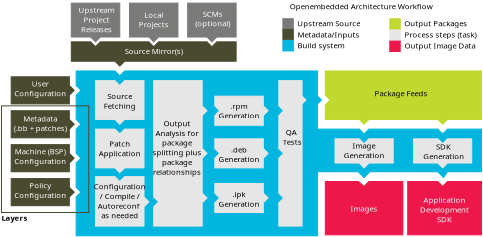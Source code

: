 <?xml version="1.0" encoding="UTF-8"?>
<dia:diagram xmlns:dia="http://www.lysator.liu.se/~alla/dia/">
  <dia:layer name="Background" visible="true" active="true">
    <dia:object type="Standard - Polygon" version="0" id="O0">
      <dia:attribute name="obj_pos">
        <dia:point val="8,13.5"/>
      </dia:attribute>
      <dia:attribute name="obj_bb">
        <dia:rectangle val="7.95,13.45;14.571,16.35"/>
      </dia:attribute>
      <dia:attribute name="poly_points">
        <dia:point val="8,13.5"/>
        <dia:point val="14,13.5"/>
        <dia:point val="14,14.4"/>
        <dia:point val="14.5,14.9"/>
        <dia:point val="14,15.4"/>
        <dia:point val="14,16.3"/>
        <dia:point val="8,16.3"/>
      </dia:attribute>
      <dia:attribute name="line_color">
        <dia:color val="#4a4a30"/>
      </dia:attribute>
      <dia:attribute name="inner_color">
        <dia:color val="#4a4a30"/>
      </dia:attribute>
      <dia:attribute name="show_background">
        <dia:boolean val="true"/>
      </dia:attribute>
    </dia:object>
    <dia:object type="Standard - Polygon" version="0" id="O1">
      <dia:attribute name="obj_pos">
        <dia:point val="40.4,9.4"/>
      </dia:attribute>
      <dia:attribute name="obj_bb">
        <dia:rectangle val="40.35,9.329;56.571,14.971"/>
      </dia:attribute>
      <dia:attribute name="poly_points">
        <dia:point val="40.4,9.4"/>
        <dia:point val="48.4,9.4"/>
        <dia:point val="56.5,9.4"/>
        <dia:point val="56.5,9.4"/>
        <dia:point val="56.5,14.4"/>
        <dia:point val="53,14.4"/>
        <dia:point val="52.5,14.9"/>
        <dia:point val="52,14.4"/>
        <dia:point val="48.4,14.4"/>
        <dia:point val="44.9,14.4"/>
        <dia:point val="44.4,14.9"/>
        <dia:point val="43.9,14.4"/>
        <dia:point val="40.4,14.4"/>
        <dia:point val="40.4,12.9"/>
        <dia:point val="40.9,12.4"/>
        <dia:point val="40.4,11.9"/>
      </dia:attribute>
      <dia:attribute name="line_color">
        <dia:color val="#c1d82f"/>
      </dia:attribute>
      <dia:attribute name="inner_color">
        <dia:color val="#c1d82f"/>
      </dia:attribute>
      <dia:attribute name="show_background">
        <dia:boolean val="true"/>
      </dia:attribute>
    </dia:object>
    <dia:object type="Standard - Polygon" version="0" id="O2">
      <dia:attribute name="obj_pos">
        <dia:point val="14.7,9.4"/>
      </dia:attribute>
      <dia:attribute name="obj_bb">
        <dia:rectangle val="14.65,9.35;56.571,26.45"/>
      </dia:attribute>
      <dia:attribute name="poly_points">
        <dia:point val="14.7,9.4"/>
        <dia:point val="18.7,9.4"/>
        <dia:point val="19.2,9.9"/>
        <dia:point val="19.7,9.4"/>
        <dia:point val="39.6,9.4"/>
        <dia:point val="39.6,12"/>
        <dia:point val="40,12.4"/>
        <dia:point val="39.6,12.8"/>
        <dia:point val="39.6,15.4"/>
        <dia:point val="43.9,15.4"/>
        <dia:point val="44.4,15.9"/>
        <dia:point val="44.9,15.4"/>
        <dia:point val="52,15.4"/>
        <dia:point val="52.5,15.9"/>
        <dia:point val="53,15.4"/>
        <dia:point val="56.5,15.4"/>
        <dia:point val="56.5,15.4"/>
        <dia:point val="56.5,19.8"/>
        <dia:point val="53,19.8"/>
        <dia:point val="52.6,20.4"/>
        <dia:point val="52,19.8"/>
        <dia:point val="45,19.8"/>
        <dia:point val="44.4,20.4"/>
        <dia:point val="43.8,19.8"/>
        <dia:point val="39.6,19.8"/>
        <dia:point val="39.6,26.4"/>
        <dia:point val="14.7,26.4"/>
        <dia:point val="14.7,22.4"/>
        <dia:point val="15.2,21.9"/>
        <dia:point val="14.7,21.4"/>
        <dia:point val="14.7,18.9"/>
        <dia:point val="15.2,18.4"/>
        <dia:point val="14.7,17.9"/>
        <dia:point val="14.7,15.4"/>
        <dia:point val="15.2,14.9"/>
        <dia:point val="14.7,14.4"/>
        <dia:point val="14.7,11.9"/>
        <dia:point val="15.2,11.4"/>
        <dia:point val="14.7,10.9"/>
      </dia:attribute>
      <dia:attribute name="line_color">
        <dia:color val="#00b6de"/>
      </dia:attribute>
      <dia:attribute name="inner_color">
        <dia:color val="#00b6de"/>
      </dia:attribute>
      <dia:attribute name="show_background">
        <dia:boolean val="true"/>
      </dia:attribute>
    </dia:object>
    <dia:object type="Standard - Polygon" version="0" id="O3">
      <dia:attribute name="obj_pos">
        <dia:point val="14.2,2.4"/>
      </dia:attribute>
      <dia:attribute name="obj_bb">
        <dia:rectangle val="14.15,2.35;19.25,6.471"/>
      </dia:attribute>
      <dia:attribute name="poly_points">
        <dia:point val="14.2,2.4"/>
        <dia:point val="19.2,2.4"/>
        <dia:point val="19.2,5.9"/>
        <dia:point val="17.2,5.9"/>
        <dia:point val="16.7,6.4"/>
        <dia:point val="16.2,5.9"/>
        <dia:point val="14.2,5.9"/>
      </dia:attribute>
      <dia:attribute name="line_color">
        <dia:color val="#7a7a79"/>
      </dia:attribute>
      <dia:attribute name="inner_color">
        <dia:color val="#7a7a79"/>
      </dia:attribute>
      <dia:attribute name="show_background">
        <dia:boolean val="true"/>
      </dia:attribute>
    </dia:object>
    <dia:object type="Standard - Text" version="1" id="O4">
      <dia:attribute name="obj_pos">
        <dia:point val="16.8,3.4"/>
      </dia:attribute>
      <dia:attribute name="obj_bb">
        <dia:rectangle val="14.851,2.655;18.749,5.59"/>
      </dia:attribute>
      <dia:attribute name="text">
        <dia:composite type="text">
          <dia:attribute name="string">
            <dia:string>#Upstream
Project
Releases#</dia:string>
          </dia:attribute>
          <dia:attribute name="font">
            <dia:font family="sans" style="0" name="Helvetica"/>
          </dia:attribute>
          <dia:attribute name="height">
            <dia:real val="1"/>
          </dia:attribute>
          <dia:attribute name="pos">
            <dia:point val="16.8,3.4"/>
          </dia:attribute>
          <dia:attribute name="color">
            <dia:color val="#ffffff"/>
          </dia:attribute>
          <dia:attribute name="alignment">
            <dia:enum val="1"/>
          </dia:attribute>
        </dia:composite>
      </dia:attribute>
      <dia:attribute name="valign">
        <dia:enum val="3"/>
      </dia:attribute>
    </dia:object>
    <dia:object type="Standard - Polygon" version="0" id="O5">
      <dia:attribute name="obj_pos">
        <dia:point val="20.2,2.4"/>
      </dia:attribute>
      <dia:attribute name="obj_bb">
        <dia:rectangle val="20.15,2.35;25.25,6.471"/>
      </dia:attribute>
      <dia:attribute name="poly_points">
        <dia:point val="20.2,2.4"/>
        <dia:point val="25.2,2.4"/>
        <dia:point val="25.2,5.9"/>
        <dia:point val="23.2,5.9"/>
        <dia:point val="22.7,6.4"/>
        <dia:point val="22.2,5.9"/>
        <dia:point val="20.2,5.9"/>
      </dia:attribute>
      <dia:attribute name="line_color">
        <dia:color val="#7a7a79"/>
      </dia:attribute>
      <dia:attribute name="inner_color">
        <dia:color val="#7a7a79"/>
      </dia:attribute>
      <dia:attribute name="show_background">
        <dia:boolean val="true"/>
      </dia:attribute>
    </dia:object>
    <dia:object type="Standard - Text" version="1" id="O6">
      <dia:attribute name="obj_pos">
        <dia:point val="22.7,3.9"/>
      </dia:attribute>
      <dia:attribute name="obj_bb">
        <dia:rectangle val="21.122,3.155;24.277,6.09"/>
      </dia:attribute>
      <dia:attribute name="text">
        <dia:composite type="text">
          <dia:attribute name="string">
            <dia:string>#Local
Projects
#</dia:string>
          </dia:attribute>
          <dia:attribute name="font">
            <dia:font family="sans" style="0" name="Helvetica"/>
          </dia:attribute>
          <dia:attribute name="height">
            <dia:real val="1"/>
          </dia:attribute>
          <dia:attribute name="pos">
            <dia:point val="22.7,3.9"/>
          </dia:attribute>
          <dia:attribute name="color">
            <dia:color val="#ffffff"/>
          </dia:attribute>
          <dia:attribute name="alignment">
            <dia:enum val="1"/>
          </dia:attribute>
        </dia:composite>
      </dia:attribute>
      <dia:attribute name="valign">
        <dia:enum val="3"/>
      </dia:attribute>
    </dia:object>
    <dia:object type="Standard - Polygon" version="0" id="O7">
      <dia:attribute name="obj_pos">
        <dia:point val="26.2,2.4"/>
      </dia:attribute>
      <dia:attribute name="obj_bb">
        <dia:rectangle val="26.15,2.35;31.25,6.471"/>
      </dia:attribute>
      <dia:attribute name="poly_points">
        <dia:point val="26.2,2.4"/>
        <dia:point val="31.2,2.4"/>
        <dia:point val="31.2,5.9"/>
        <dia:point val="29.2,5.9"/>
        <dia:point val="28.7,6.4"/>
        <dia:point val="28.2,5.9"/>
        <dia:point val="26.2,5.9"/>
      </dia:attribute>
      <dia:attribute name="line_color">
        <dia:color val="#7a7a79"/>
      </dia:attribute>
      <dia:attribute name="inner_color">
        <dia:color val="#7a7a79"/>
      </dia:attribute>
      <dia:attribute name="show_background">
        <dia:boolean val="true"/>
      </dia:attribute>
    </dia:object>
    <dia:object type="Standard - Text" version="1" id="O8">
      <dia:attribute name="obj_pos">
        <dia:point val="28.8,3.8"/>
      </dia:attribute>
      <dia:attribute name="obj_bb">
        <dia:rectangle val="26.866,3.055;30.734,5.99"/>
      </dia:attribute>
      <dia:attribute name="text">
        <dia:composite type="text">
          <dia:attribute name="string">
            <dia:string>#SCMs
(optional)
#</dia:string>
          </dia:attribute>
          <dia:attribute name="font">
            <dia:font family="sans" style="0" name="Helvetica"/>
          </dia:attribute>
          <dia:attribute name="height">
            <dia:real val="1"/>
          </dia:attribute>
          <dia:attribute name="pos">
            <dia:point val="28.8,3.8"/>
          </dia:attribute>
          <dia:attribute name="color">
            <dia:color val="#ffffff"/>
          </dia:attribute>
          <dia:attribute name="alignment">
            <dia:enum val="1"/>
          </dia:attribute>
        </dia:composite>
      </dia:attribute>
      <dia:attribute name="valign">
        <dia:enum val="3"/>
      </dia:attribute>
    </dia:object>
    <dia:object type="Standard - Polygon" version="0" id="O9">
      <dia:attribute name="obj_pos">
        <dia:point val="14.2,6.4"/>
      </dia:attribute>
      <dia:attribute name="obj_bb">
        <dia:rectangle val="14.15,6.35;31.25,8.971"/>
      </dia:attribute>
      <dia:attribute name="poly_points">
        <dia:point val="14.2,6.4"/>
        <dia:point val="16.2,6.4"/>
        <dia:point val="16.7,6.9"/>
        <dia:point val="17.2,6.4"/>
        <dia:point val="22.2,6.4"/>
        <dia:point val="22.7,6.9"/>
        <dia:point val="23.2,6.4"/>
        <dia:point val="28.2,6.4"/>
        <dia:point val="28.7,6.9"/>
        <dia:point val="29.2,6.4"/>
        <dia:point val="31.2,6.4"/>
        <dia:point val="31.2,8.4"/>
        <dia:point val="19.7,8.4"/>
        <dia:point val="19.2,8.9"/>
        <dia:point val="18.7,8.4"/>
        <dia:point val="14.2,8.4"/>
      </dia:attribute>
      <dia:attribute name="line_color">
        <dia:color val="#4a4a30"/>
      </dia:attribute>
      <dia:attribute name="inner_color">
        <dia:color val="#4a4a30"/>
      </dia:attribute>
      <dia:attribute name="show_background">
        <dia:boolean val="true"/>
      </dia:attribute>
    </dia:object>
    <dia:object type="Standard - Text" version="1" id="O10">
      <dia:attribute name="obj_pos">
        <dia:point val="22.7,7.65"/>
      </dia:attribute>
      <dia:attribute name="obj_bb">
        <dia:rectangle val="19.496,6.905;25.904,7.84"/>
      </dia:attribute>
      <dia:attribute name="text">
        <dia:composite type="text">
          <dia:attribute name="string">
            <dia:string>#Source Mirror(s)#</dia:string>
          </dia:attribute>
          <dia:attribute name="font">
            <dia:font family="sans" style="0" name="Helvetica"/>
          </dia:attribute>
          <dia:attribute name="height">
            <dia:real val="1"/>
          </dia:attribute>
          <dia:attribute name="pos">
            <dia:point val="22.7,7.65"/>
          </dia:attribute>
          <dia:attribute name="color">
            <dia:color val="#ffffff"/>
          </dia:attribute>
          <dia:attribute name="alignment">
            <dia:enum val="1"/>
          </dia:attribute>
        </dia:composite>
      </dia:attribute>
      <dia:attribute name="valign">
        <dia:enum val="3"/>
      </dia:attribute>
      <dia:connections>
        <dia:connection handle="0" to="O9" connection="32"/>
      </dia:connections>
    </dia:object>
    <dia:object type="Standard - Polygon" version="0" id="O11">
      <dia:attribute name="obj_pos">
        <dia:point val="8,10"/>
      </dia:attribute>
      <dia:attribute name="obj_bb">
        <dia:rectangle val="7.95,9.95;14.571,12.85"/>
      </dia:attribute>
      <dia:attribute name="poly_points">
        <dia:point val="8,10"/>
        <dia:point val="14,10"/>
        <dia:point val="14,10.9"/>
        <dia:point val="14.5,11.4"/>
        <dia:point val="14,11.9"/>
        <dia:point val="14,12.8"/>
        <dia:point val="8,12.8"/>
      </dia:attribute>
      <dia:attribute name="line_color">
        <dia:color val="#4a4a30"/>
      </dia:attribute>
      <dia:attribute name="inner_color">
        <dia:color val="#4a4a30"/>
      </dia:attribute>
      <dia:attribute name="show_background">
        <dia:boolean val="true"/>
      </dia:attribute>
    </dia:object>
    <dia:object type="Standard - Text" version="1" id="O12">
      <dia:attribute name="obj_pos">
        <dia:point val="11,11"/>
      </dia:attribute>
      <dia:attribute name="obj_bb">
        <dia:rectangle val="8.286,10.255;13.714,12.19"/>
      </dia:attribute>
      <dia:attribute name="text">
        <dia:composite type="text">
          <dia:attribute name="string">
            <dia:string>#User
Configuration#</dia:string>
          </dia:attribute>
          <dia:attribute name="font">
            <dia:font family="sans" style="0" name="Helvetica"/>
          </dia:attribute>
          <dia:attribute name="height">
            <dia:real val="1"/>
          </dia:attribute>
          <dia:attribute name="pos">
            <dia:point val="11,11"/>
          </dia:attribute>
          <dia:attribute name="color">
            <dia:color val="#ffffff"/>
          </dia:attribute>
          <dia:attribute name="alignment">
            <dia:enum val="1"/>
          </dia:attribute>
        </dia:composite>
      </dia:attribute>
      <dia:attribute name="valign">
        <dia:enum val="3"/>
      </dia:attribute>
    </dia:object>
    <dia:object type="Standard - Text" version="1" id="O13">
      <dia:attribute name="obj_pos">
        <dia:point val="11,14.6"/>
      </dia:attribute>
      <dia:attribute name="obj_bb">
        <dia:rectangle val="7.879,13.855;14.121,15.79"/>
      </dia:attribute>
      <dia:attribute name="text">
        <dia:composite type="text">
          <dia:attribute name="string">
            <dia:string>#Metadata
(.bb + patches)#</dia:string>
          </dia:attribute>
          <dia:attribute name="font">
            <dia:font family="sans" style="0" name="Helvetica"/>
          </dia:attribute>
          <dia:attribute name="height">
            <dia:real val="1"/>
          </dia:attribute>
          <dia:attribute name="pos">
            <dia:point val="11,14.6"/>
          </dia:attribute>
          <dia:attribute name="color">
            <dia:color val="#ffffff"/>
          </dia:attribute>
          <dia:attribute name="alignment">
            <dia:enum val="1"/>
          </dia:attribute>
        </dia:composite>
      </dia:attribute>
      <dia:attribute name="valign">
        <dia:enum val="3"/>
      </dia:attribute>
    </dia:object>
    <dia:object type="Standard - Polygon" version="0" id="O14">
      <dia:attribute name="obj_pos">
        <dia:point val="16.7,20.3"/>
      </dia:attribute>
      <dia:attribute name="obj_bb">
        <dia:rectangle val="16.65,20.25;22.271,25.45"/>
      </dia:attribute>
      <dia:attribute name="poly_points">
        <dia:point val="16.7,20.3"/>
        <dia:point val="18.7,20.3"/>
        <dia:point val="19.2,20.8"/>
        <dia:point val="19.7,20.3"/>
        <dia:point val="21.7,20.3"/>
        <dia:point val="21.7,22.4"/>
        <dia:point val="22.2,22.9"/>
        <dia:point val="21.7,23.4"/>
        <dia:point val="21.7,25.4"/>
        <dia:point val="16.7,25.4"/>
      </dia:attribute>
      <dia:attribute name="line_color">
        <dia:color val="#e6e6e6"/>
      </dia:attribute>
      <dia:attribute name="inner_color">
        <dia:color val="#e6e6e6"/>
      </dia:attribute>
      <dia:attribute name="show_background">
        <dia:boolean val="true"/>
      </dia:attribute>
    </dia:object>
    <dia:object type="Standard - Text" version="1" id="O15">
      <dia:attribute name="obj_pos">
        <dia:point val="19.2,21.6"/>
      </dia:attribute>
      <dia:attribute name="obj_bb">
        <dia:rectangle val="16.486,20.855;21.914,24.79"/>
      </dia:attribute>
      <dia:attribute name="text">
        <dia:composite type="text">
          <dia:attribute name="string">
            <dia:string>#Configuration
/ Compile /
Autoreconf 
as needed#</dia:string>
          </dia:attribute>
          <dia:attribute name="font">
            <dia:font family="sans" style="0" name="Helvetica"/>
          </dia:attribute>
          <dia:attribute name="height">
            <dia:real val="1"/>
          </dia:attribute>
          <dia:attribute name="pos">
            <dia:point val="19.2,21.6"/>
          </dia:attribute>
          <dia:attribute name="color">
            <dia:color val="#000000"/>
          </dia:attribute>
          <dia:attribute name="alignment">
            <dia:enum val="1"/>
          </dia:attribute>
        </dia:composite>
      </dia:attribute>
      <dia:attribute name="valign">
        <dia:enum val="3"/>
      </dia:attribute>
    </dia:object>
    <dia:object type="Standard - Polygon" version="0" id="O16">
      <dia:attribute name="obj_pos">
        <dia:point val="16.7,15.4"/>
      </dia:attribute>
      <dia:attribute name="obj_bb">
        <dia:rectangle val="16.65,15.35;21.75,19.971"/>
      </dia:attribute>
      <dia:attribute name="poly_points">
        <dia:point val="16.7,15.4"/>
        <dia:point val="18.7,15.4"/>
        <dia:point val="19.2,15.9"/>
        <dia:point val="19.7,15.4"/>
        <dia:point val="21.7,15.4"/>
        <dia:point val="21.7,19.4"/>
        <dia:point val="19.7,19.4"/>
        <dia:point val="19.2,19.9"/>
        <dia:point val="18.7,19.4"/>
        <dia:point val="16.7,19.4"/>
      </dia:attribute>
      <dia:attribute name="line_color">
        <dia:color val="#e6e6e6"/>
      </dia:attribute>
      <dia:attribute name="inner_color">
        <dia:color val="#e6e6e6"/>
      </dia:attribute>
      <dia:attribute name="show_background">
        <dia:boolean val="true"/>
      </dia:attribute>
    </dia:object>
    <dia:object type="Standard - Text" version="1" id="O17">
      <dia:attribute name="obj_pos">
        <dia:point val="19.2,17.2"/>
      </dia:attribute>
      <dia:attribute name="obj_bb">
        <dia:rectangle val="16.965,16.455;21.435,18.39"/>
      </dia:attribute>
      <dia:attribute name="text">
        <dia:composite type="text">
          <dia:attribute name="string">
            <dia:string>#Patch
Application#</dia:string>
          </dia:attribute>
          <dia:attribute name="font">
            <dia:font family="sans" style="0" name="Helvetica"/>
          </dia:attribute>
          <dia:attribute name="height">
            <dia:real val="1"/>
          </dia:attribute>
          <dia:attribute name="pos">
            <dia:point val="19.2,17.2"/>
          </dia:attribute>
          <dia:attribute name="color">
            <dia:color val="#000000"/>
          </dia:attribute>
          <dia:attribute name="alignment">
            <dia:enum val="1"/>
          </dia:attribute>
        </dia:composite>
      </dia:attribute>
      <dia:attribute name="valign">
        <dia:enum val="3"/>
      </dia:attribute>
    </dia:object>
    <dia:object type="Standard - Polygon" version="0" id="O18">
      <dia:attribute name="obj_pos">
        <dia:point val="16.7,10.4"/>
      </dia:attribute>
      <dia:attribute name="obj_bb">
        <dia:rectangle val="16.65,10.35;21.75,14.971"/>
      </dia:attribute>
      <dia:attribute name="poly_points">
        <dia:point val="16.7,10.4"/>
        <dia:point val="18.7,10.4"/>
        <dia:point val="19.2,10.9"/>
        <dia:point val="19.7,10.4"/>
        <dia:point val="21.7,10.4"/>
        <dia:point val="21.7,14.4"/>
        <dia:point val="19.7,14.4"/>
        <dia:point val="19.2,14.9"/>
        <dia:point val="18.7,14.4"/>
        <dia:point val="16.7,14.4"/>
      </dia:attribute>
      <dia:attribute name="line_color">
        <dia:color val="#e6e6e6"/>
      </dia:attribute>
      <dia:attribute name="inner_color">
        <dia:color val="#e6e6e6"/>
      </dia:attribute>
      <dia:attribute name="show_background">
        <dia:boolean val="true"/>
      </dia:attribute>
    </dia:object>
    <dia:object type="Standard - Text" version="1" id="O19">
      <dia:attribute name="obj_pos">
        <dia:point val="19.2,12.3"/>
      </dia:attribute>
      <dia:attribute name="obj_bb">
        <dia:rectangle val="17.496,11.555;20.904,13.49"/>
      </dia:attribute>
      <dia:attribute name="text">
        <dia:composite type="text">
          <dia:attribute name="string">
            <dia:string>#Source
Fetching#</dia:string>
          </dia:attribute>
          <dia:attribute name="font">
            <dia:font family="sans" style="0" name="Helvetica"/>
          </dia:attribute>
          <dia:attribute name="height">
            <dia:real val="1"/>
          </dia:attribute>
          <dia:attribute name="pos">
            <dia:point val="19.2,12.3"/>
          </dia:attribute>
          <dia:attribute name="color">
            <dia:color val="#000000"/>
          </dia:attribute>
          <dia:attribute name="alignment">
            <dia:enum val="1"/>
          </dia:attribute>
        </dia:composite>
      </dia:attribute>
      <dia:attribute name="valign">
        <dia:enum val="3"/>
      </dia:attribute>
    </dia:object>
    <dia:object type="Standard - Polygon" version="0" id="O20">
      <dia:attribute name="obj_pos">
        <dia:point val="22.7,10.4"/>
      </dia:attribute>
      <dia:attribute name="obj_bb">
        <dia:rectangle val="22.65,10.35;28.271,25.45"/>
      </dia:attribute>
      <dia:attribute name="poly_points">
        <dia:point val="22.7,10.4"/>
        <dia:point val="27.7,10.4"/>
        <dia:point val="27.7,13"/>
        <dia:point val="28.2,13.5"/>
        <dia:point val="27.7,14"/>
        <dia:point val="27.7,17.4"/>
        <dia:point val="28.2,17.9"/>
        <dia:point val="27.7,18.4"/>
        <dia:point val="27.7,22"/>
        <dia:point val="28.2,22.5"/>
        <dia:point val="27.7,23"/>
        <dia:point val="27.7,25.4"/>
        <dia:point val="22.7,25.4"/>
        <dia:point val="22.7,23.4"/>
        <dia:point val="23.2,22.9"/>
        <dia:point val="22.7,22.4"/>
      </dia:attribute>
      <dia:attribute name="line_color">
        <dia:color val="#e6e6e6"/>
      </dia:attribute>
      <dia:attribute name="inner_color">
        <dia:color val="#e6e6e6"/>
      </dia:attribute>
      <dia:attribute name="show_background">
        <dia:boolean val="true"/>
      </dia:attribute>
    </dia:object>
    <dia:object type="Standard - Text" version="1" id="O21">
      <dia:attribute name="obj_pos">
        <dia:point val="25.1,15.1"/>
      </dia:attribute>
      <dia:attribute name="obj_bb">
        <dia:rectangle val="22.529,14.355;27.671,20.29"/>
      </dia:attribute>
      <dia:attribute name="text">
        <dia:composite type="text">
          <dia:attribute name="string">
            <dia:string>#Output
Analysis for
package
splitting plus
package
relationships#</dia:string>
          </dia:attribute>
          <dia:attribute name="font">
            <dia:font family="sans" style="0" name="Helvetica"/>
          </dia:attribute>
          <dia:attribute name="height">
            <dia:real val="1"/>
          </dia:attribute>
          <dia:attribute name="pos">
            <dia:point val="25.1,15.1"/>
          </dia:attribute>
          <dia:attribute name="color">
            <dia:color val="#000000"/>
          </dia:attribute>
          <dia:attribute name="alignment">
            <dia:enum val="1"/>
          </dia:attribute>
        </dia:composite>
      </dia:attribute>
      <dia:attribute name="valign">
        <dia:enum val="3"/>
      </dia:attribute>
    </dia:object>
    <dia:object type="Standard - Text" version="1" id="O22">
      <dia:attribute name="obj_pos">
        <dia:point val="52.7,11.4"/>
      </dia:attribute>
      <dia:attribute name="obj_bb">
        <dia:rectangle val="52.7,10.805;52.7,11.553"/>
      </dia:attribute>
      <dia:attribute name="text">
        <dia:composite type="text">
          <dia:attribute name="string">
            <dia:string>##</dia:string>
          </dia:attribute>
          <dia:attribute name="font">
            <dia:font family="sans" style="0" name="Helvetica"/>
          </dia:attribute>
          <dia:attribute name="height">
            <dia:real val="0.8"/>
          </dia:attribute>
          <dia:attribute name="pos">
            <dia:point val="52.7,11.4"/>
          </dia:attribute>
          <dia:attribute name="color">
            <dia:color val="#000000"/>
          </dia:attribute>
          <dia:attribute name="alignment">
            <dia:enum val="0"/>
          </dia:attribute>
        </dia:composite>
      </dia:attribute>
      <dia:attribute name="valign">
        <dia:enum val="3"/>
      </dia:attribute>
    </dia:object>
    <dia:object type="Standard - Polygon" version="0" id="O23">
      <dia:attribute name="obj_pos">
        <dia:point val="29,12"/>
      </dia:attribute>
      <dia:attribute name="obj_bb">
        <dia:rectangle val="28.95,11.95;34.571,15.05"/>
      </dia:attribute>
      <dia:attribute name="poly_points">
        <dia:point val="29,12"/>
        <dia:point val="34,12"/>
        <dia:point val="34,13"/>
        <dia:point val="34.5,13.5"/>
        <dia:point val="34,14"/>
        <dia:point val="34,15"/>
        <dia:point val="29,15"/>
        <dia:point val="29,14"/>
        <dia:point val="29.5,13.5"/>
        <dia:point val="29,13"/>
      </dia:attribute>
      <dia:attribute name="line_color">
        <dia:color val="#e6e6e6"/>
      </dia:attribute>
      <dia:attribute name="inner_color">
        <dia:color val="#e6e6e6"/>
      </dia:attribute>
      <dia:attribute name="show_background">
        <dia:boolean val="true"/>
      </dia:attribute>
    </dia:object>
    <dia:object type="Standard - Polygon" version="0" id="O24">
      <dia:attribute name="obj_pos">
        <dia:point val="29,16.4"/>
      </dia:attribute>
      <dia:attribute name="obj_bb">
        <dia:rectangle val="28.95,16.35;34.571,19.45"/>
      </dia:attribute>
      <dia:attribute name="poly_points">
        <dia:point val="29,16.4"/>
        <dia:point val="34,16.4"/>
        <dia:point val="34,17.4"/>
        <dia:point val="34.5,17.9"/>
        <dia:point val="34,18.4"/>
        <dia:point val="34,19.4"/>
        <dia:point val="29,19.4"/>
        <dia:point val="29,18.4"/>
        <dia:point val="29.5,17.9"/>
        <dia:point val="29,17.4"/>
      </dia:attribute>
      <dia:attribute name="line_color">
        <dia:color val="#e6e6e6"/>
      </dia:attribute>
      <dia:attribute name="inner_color">
        <dia:color val="#e6e6e6"/>
      </dia:attribute>
      <dia:attribute name="show_background">
        <dia:boolean val="true"/>
      </dia:attribute>
    </dia:object>
    <dia:object type="Standard - Text" version="1" id="O25">
      <dia:attribute name="obj_pos">
        <dia:point val="31.5,13.3"/>
      </dia:attribute>
      <dia:attribute name="obj_bb">
        <dia:rectangle val="29.267,12.555;33.733,14.49"/>
      </dia:attribute>
      <dia:attribute name="text">
        <dia:composite type="text">
          <dia:attribute name="string">
            <dia:string>#.rpm
Generation#</dia:string>
          </dia:attribute>
          <dia:attribute name="font">
            <dia:font family="sans" style="0" name="Helvetica"/>
          </dia:attribute>
          <dia:attribute name="height">
            <dia:real val="1"/>
          </dia:attribute>
          <dia:attribute name="pos">
            <dia:point val="31.5,13.3"/>
          </dia:attribute>
          <dia:attribute name="color">
            <dia:color val="#000000"/>
          </dia:attribute>
          <dia:attribute name="alignment">
            <dia:enum val="1"/>
          </dia:attribute>
        </dia:composite>
      </dia:attribute>
      <dia:attribute name="valign">
        <dia:enum val="3"/>
      </dia:attribute>
    </dia:object>
    <dia:object type="Standard - Text" version="1" id="O26">
      <dia:attribute name="obj_pos">
        <dia:point val="31.5,17.8"/>
      </dia:attribute>
      <dia:attribute name="obj_bb">
        <dia:rectangle val="29.267,17.055;33.733,18.99"/>
      </dia:attribute>
      <dia:attribute name="text">
        <dia:composite type="text">
          <dia:attribute name="string">
            <dia:string>#.deb
Generation#</dia:string>
          </dia:attribute>
          <dia:attribute name="font">
            <dia:font family="sans" style="0" name="Helvetica"/>
          </dia:attribute>
          <dia:attribute name="height">
            <dia:real val="1"/>
          </dia:attribute>
          <dia:attribute name="pos">
            <dia:point val="31.5,17.8"/>
          </dia:attribute>
          <dia:attribute name="color">
            <dia:color val="#000000"/>
          </dia:attribute>
          <dia:attribute name="alignment">
            <dia:enum val="1"/>
          </dia:attribute>
        </dia:composite>
      </dia:attribute>
      <dia:attribute name="valign">
        <dia:enum val="3"/>
      </dia:attribute>
    </dia:object>
    <dia:object type="Standard - Polygon" version="0" id="O27">
      <dia:attribute name="obj_pos">
        <dia:point val="29,21"/>
      </dia:attribute>
      <dia:attribute name="obj_bb">
        <dia:rectangle val="28.95,20.95;34.571,24.05"/>
      </dia:attribute>
      <dia:attribute name="poly_points">
        <dia:point val="29,21"/>
        <dia:point val="34,21"/>
        <dia:point val="34,22"/>
        <dia:point val="34.5,22.5"/>
        <dia:point val="34,23"/>
        <dia:point val="34,24"/>
        <dia:point val="29,24"/>
        <dia:point val="29,23"/>
        <dia:point val="29.5,22.5"/>
        <dia:point val="29,22"/>
      </dia:attribute>
      <dia:attribute name="line_color">
        <dia:color val="#e6e6e6"/>
      </dia:attribute>
      <dia:attribute name="inner_color">
        <dia:color val="#e6e6e6"/>
      </dia:attribute>
      <dia:attribute name="show_background">
        <dia:boolean val="true"/>
      </dia:attribute>
    </dia:object>
    <dia:object type="Standard - Polygon" version="0" id="O28">
      <dia:attribute name="obj_pos">
        <dia:point val="35.6,10.4"/>
      </dia:attribute>
      <dia:attribute name="obj_bb">
        <dia:rectangle val="35.55,10.35;38.471,25.45"/>
      </dia:attribute>
      <dia:attribute name="poly_points">
        <dia:point val="35.6,10.4"/>
        <dia:point val="38,10.4"/>
        <dia:point val="38,12"/>
        <dia:point val="38.4,12.4"/>
        <dia:point val="38,12.8"/>
        <dia:point val="38,25.4"/>
        <dia:point val="35.6,25.4"/>
        <dia:point val="35.6,23"/>
        <dia:point val="36.1,22.5"/>
        <dia:point val="35.6,22"/>
        <dia:point val="35.6,18.4"/>
        <dia:point val="36.1,17.9"/>
        <dia:point val="35.6,17.4"/>
        <dia:point val="35.6,14"/>
        <dia:point val="36.1,13.5"/>
        <dia:point val="35.6,13"/>
      </dia:attribute>
      <dia:attribute name="line_color">
        <dia:color val="#e6e6e6"/>
      </dia:attribute>
      <dia:attribute name="inner_color">
        <dia:color val="#e6e6e6"/>
      </dia:attribute>
      <dia:attribute name="show_background">
        <dia:boolean val="true"/>
      </dia:attribute>
    </dia:object>
    <dia:object type="Standard - Text" version="1" id="O29">
      <dia:attribute name="obj_pos">
        <dia:point val="37,16"/>
      </dia:attribute>
      <dia:attribute name="obj_bb">
        <dia:rectangle val="36.004,15.255;37.996,17.19"/>
      </dia:attribute>
      <dia:attribute name="text">
        <dia:composite type="text">
          <dia:attribute name="string">
            <dia:string>#QA 
Tests#</dia:string>
          </dia:attribute>
          <dia:attribute name="font">
            <dia:font family="sans" style="0" name="Helvetica"/>
          </dia:attribute>
          <dia:attribute name="height">
            <dia:real val="1"/>
          </dia:attribute>
          <dia:attribute name="pos">
            <dia:point val="37,16"/>
          </dia:attribute>
          <dia:attribute name="color">
            <dia:color val="#000000"/>
          </dia:attribute>
          <dia:attribute name="alignment">
            <dia:enum val="1"/>
          </dia:attribute>
        </dia:composite>
      </dia:attribute>
      <dia:attribute name="valign">
        <dia:enum val="3"/>
      </dia:attribute>
    </dia:object>
    <dia:object type="Standard - Text" version="1" id="O30">
      <dia:attribute name="obj_pos">
        <dia:point val="48.2,12"/>
      </dia:attribute>
      <dia:attribute name="obj_bb">
        <dia:rectangle val="45.251,11.255;51.149,13.19"/>
      </dia:attribute>
      <dia:attribute name="text">
        <dia:composite type="text">
          <dia:attribute name="string">
            <dia:string>#Package Feeds
#</dia:string>
          </dia:attribute>
          <dia:attribute name="font">
            <dia:font family="sans" style="0" name="Helvetica"/>
          </dia:attribute>
          <dia:attribute name="height">
            <dia:real val="1"/>
          </dia:attribute>
          <dia:attribute name="pos">
            <dia:point val="48.2,12"/>
          </dia:attribute>
          <dia:attribute name="color">
            <dia:color val="#000000"/>
          </dia:attribute>
          <dia:attribute name="alignment">
            <dia:enum val="1"/>
          </dia:attribute>
        </dia:composite>
      </dia:attribute>
      <dia:attribute name="valign">
        <dia:enum val="3"/>
      </dia:attribute>
    </dia:object>
    <dia:object type="Standard - Polygon" version="0" id="O31">
      <dia:attribute name="obj_pos">
        <dia:point val="43.9,16.4"/>
      </dia:attribute>
      <dia:attribute name="obj_bb">
        <dia:rectangle val="41.35,16.329;47.471,19.471"/>
      </dia:attribute>
      <dia:attribute name="poly_points">
        <dia:point val="43.9,16.4"/>
        <dia:point val="44.4,16.9"/>
        <dia:point val="44.9,16.4"/>
        <dia:point val="47.4,16.4"/>
        <dia:point val="47.4,16.4"/>
        <dia:point val="47.4,18.4"/>
        <dia:point val="47.4,18.4"/>
        <dia:point val="47.4,18.9"/>
        <dia:point val="44.9,18.9"/>
        <dia:point val="44.4,19.4"/>
        <dia:point val="43.9,18.9"/>
        <dia:point val="41.4,18.9"/>
        <dia:point val="41.4,16.4"/>
      </dia:attribute>
      <dia:attribute name="line_color">
        <dia:color val="#e6e6e6"/>
      </dia:attribute>
      <dia:attribute name="inner_color">
        <dia:color val="#e6e6e6"/>
      </dia:attribute>
      <dia:attribute name="show_background">
        <dia:boolean val="true"/>
      </dia:attribute>
    </dia:object>
    <dia:object type="Standard - Text" version="1" id="O32">
      <dia:attribute name="obj_pos">
        <dia:point val="44.4,17.4"/>
      </dia:attribute>
      <dia:attribute name="obj_bb">
        <dia:rectangle val="42.167,16.655;46.633,19.59"/>
      </dia:attribute>
      <dia:attribute name="text">
        <dia:composite type="text">
          <dia:attribute name="string">
            <dia:string>#Image
Generation
#</dia:string>
          </dia:attribute>
          <dia:attribute name="font">
            <dia:font family="sans" style="0" name="Helvetica"/>
          </dia:attribute>
          <dia:attribute name="height">
            <dia:real val="1"/>
          </dia:attribute>
          <dia:attribute name="pos">
            <dia:point val="44.4,17.4"/>
          </dia:attribute>
          <dia:attribute name="color">
            <dia:color val="#000000"/>
          </dia:attribute>
          <dia:attribute name="alignment">
            <dia:enum val="1"/>
          </dia:attribute>
        </dia:composite>
      </dia:attribute>
      <dia:attribute name="valign">
        <dia:enum val="3"/>
      </dia:attribute>
    </dia:object>
    <dia:object type="Standard - Polygon" version="0" id="O33">
      <dia:attribute name="obj_pos">
        <dia:point val="40.4,20.8"/>
      </dia:attribute>
      <dia:attribute name="obj_bb">
        <dia:rectangle val="40.35,20.75;48.45,26.35"/>
      </dia:attribute>
      <dia:attribute name="poly_points">
        <dia:point val="40.4,20.8"/>
        <dia:point val="43.8,20.8"/>
        <dia:point val="44.4,21.3"/>
        <dia:point val="44.9,20.8"/>
        <dia:point val="48.4,20.8"/>
        <dia:point val="48.4,26.3"/>
        <dia:point val="40.4,26.3"/>
      </dia:attribute>
      <dia:attribute name="line_color">
        <dia:color val="#ed1849"/>
      </dia:attribute>
      <dia:attribute name="inner_color">
        <dia:color val="#ed1849"/>
      </dia:attribute>
      <dia:attribute name="show_background">
        <dia:boolean val="true"/>
      </dia:attribute>
    </dia:object>
    <dia:object type="Standard - Text" version="1" id="O34">
      <dia:attribute name="obj_pos">
        <dia:point val="44.4,23.9"/>
      </dia:attribute>
      <dia:attribute name="obj_bb">
        <dia:rectangle val="42.939,23.155;45.861,25.09"/>
      </dia:attribute>
      <dia:attribute name="text">
        <dia:composite type="text">
          <dia:attribute name="string">
            <dia:string>#Images
#</dia:string>
          </dia:attribute>
          <dia:attribute name="font">
            <dia:font family="sans" style="0" name="Helvetica"/>
          </dia:attribute>
          <dia:attribute name="height">
            <dia:real val="1"/>
          </dia:attribute>
          <dia:attribute name="pos">
            <dia:point val="44.4,23.9"/>
          </dia:attribute>
          <dia:attribute name="color">
            <dia:color val="#ffffff"/>
          </dia:attribute>
          <dia:attribute name="alignment">
            <dia:enum val="1"/>
          </dia:attribute>
        </dia:composite>
      </dia:attribute>
      <dia:attribute name="valign">
        <dia:enum val="3"/>
      </dia:attribute>
    </dia:object>
    <dia:object type="Standard - Polygon" version="0" id="O35">
      <dia:attribute name="obj_pos">
        <dia:point val="52,16.4"/>
      </dia:attribute>
      <dia:attribute name="obj_bb">
        <dia:rectangle val="49.45,16.329;55.571,19.471"/>
      </dia:attribute>
      <dia:attribute name="poly_points">
        <dia:point val="52,16.4"/>
        <dia:point val="52.5,16.9"/>
        <dia:point val="53,16.4"/>
        <dia:point val="55.5,16.4"/>
        <dia:point val="55.5,16.4"/>
        <dia:point val="55.5,18.4"/>
        <dia:point val="55.5,18.4"/>
        <dia:point val="55.5,18.9"/>
        <dia:point val="53,18.9"/>
        <dia:point val="52.5,19.4"/>
        <dia:point val="52,18.9"/>
        <dia:point val="49.5,18.9"/>
        <dia:point val="49.5,16.4"/>
      </dia:attribute>
      <dia:attribute name="line_color">
        <dia:color val="#e6e6e6"/>
      </dia:attribute>
      <dia:attribute name="inner_color">
        <dia:color val="#e6e6e6"/>
      </dia:attribute>
      <dia:attribute name="show_background">
        <dia:boolean val="true"/>
      </dia:attribute>
    </dia:object>
    <dia:object type="Standard - Text" version="1" id="O36">
      <dia:attribute name="obj_pos">
        <dia:point val="52.6,17.5"/>
      </dia:attribute>
      <dia:attribute name="obj_bb">
        <dia:rectangle val="50.367,16.755;54.833,19.69"/>
      </dia:attribute>
      <dia:attribute name="text">
        <dia:composite type="text">
          <dia:attribute name="string">
            <dia:string>#SDK
Generation
#</dia:string>
          </dia:attribute>
          <dia:attribute name="font">
            <dia:font family="sans" style="0" name="Helvetica"/>
          </dia:attribute>
          <dia:attribute name="height">
            <dia:real val="1"/>
          </dia:attribute>
          <dia:attribute name="pos">
            <dia:point val="52.6,17.5"/>
          </dia:attribute>
          <dia:attribute name="color">
            <dia:color val="#000000"/>
          </dia:attribute>
          <dia:attribute name="alignment">
            <dia:enum val="1"/>
          </dia:attribute>
        </dia:composite>
      </dia:attribute>
      <dia:attribute name="valign">
        <dia:enum val="3"/>
      </dia:attribute>
    </dia:object>
    <dia:object type="Standard - Polygon" version="0" id="O37">
      <dia:attribute name="obj_pos">
        <dia:point val="48.9,20.8"/>
      </dia:attribute>
      <dia:attribute name="obj_bb">
        <dia:rectangle val="48.85,20.75;56.55,26.35"/>
      </dia:attribute>
      <dia:attribute name="poly_points">
        <dia:point val="48.9,20.8"/>
        <dia:point val="52,20.8"/>
        <dia:point val="52.5,21.3"/>
        <dia:point val="53,20.8"/>
        <dia:point val="56.5,20.8"/>
        <dia:point val="56.5,26.3"/>
        <dia:point val="48.9,26.3"/>
      </dia:attribute>
      <dia:attribute name="line_color">
        <dia:color val="#ed1849"/>
      </dia:attribute>
      <dia:attribute name="inner_color">
        <dia:color val="#ed1849"/>
      </dia:attribute>
      <dia:attribute name="show_background">
        <dia:boolean val="true"/>
      </dia:attribute>
    </dia:object>
    <dia:object type="Standard - Text" version="1" id="O38">
      <dia:attribute name="obj_pos">
        <dia:point val="52.7,23"/>
      </dia:attribute>
      <dia:attribute name="obj_bb">
        <dia:rectangle val="50.008,22.255;55.392,26.19"/>
      </dia:attribute>
      <dia:attribute name="text">
        <dia:composite type="text">
          <dia:attribute name="string">
            <dia:string>#Application
Development
SDK
#</dia:string>
          </dia:attribute>
          <dia:attribute name="font">
            <dia:font family="sans" style="0" name="Helvetica"/>
          </dia:attribute>
          <dia:attribute name="height">
            <dia:real val="1"/>
          </dia:attribute>
          <dia:attribute name="pos">
            <dia:point val="52.7,23"/>
          </dia:attribute>
          <dia:attribute name="color">
            <dia:color val="#ffffff"/>
          </dia:attribute>
          <dia:attribute name="alignment">
            <dia:enum val="1"/>
          </dia:attribute>
        </dia:composite>
      </dia:attribute>
      <dia:attribute name="valign">
        <dia:enum val="3"/>
      </dia:attribute>
    </dia:object>
    <dia:object type="Standard - Text" version="1" id="O39">
      <dia:attribute name="obj_pos">
        <dia:point val="31.5,22.4"/>
      </dia:attribute>
      <dia:attribute name="obj_bb">
        <dia:rectangle val="29.267,21.655;33.733,23.59"/>
      </dia:attribute>
      <dia:attribute name="text">
        <dia:composite type="text">
          <dia:attribute name="string">
            <dia:string>#.ipk
Generation#</dia:string>
          </dia:attribute>
          <dia:attribute name="font">
            <dia:font family="sans" style="0" name="Helvetica"/>
          </dia:attribute>
          <dia:attribute name="height">
            <dia:real val="1"/>
          </dia:attribute>
          <dia:attribute name="pos">
            <dia:point val="31.5,22.4"/>
          </dia:attribute>
          <dia:attribute name="color">
            <dia:color val="#000000"/>
          </dia:attribute>
          <dia:attribute name="alignment">
            <dia:enum val="1"/>
          </dia:attribute>
        </dia:composite>
      </dia:attribute>
      <dia:attribute name="valign">
        <dia:enum val="3"/>
      </dia:attribute>
    </dia:object>
    <dia:object type="Standard - Polygon" version="0" id="O40">
      <dia:attribute name="obj_pos">
        <dia:point val="8,17"/>
      </dia:attribute>
      <dia:attribute name="obj_bb">
        <dia:rectangle val="7.95,16.95;14.571,19.85"/>
      </dia:attribute>
      <dia:attribute name="poly_points">
        <dia:point val="8,17"/>
        <dia:point val="14,17"/>
        <dia:point val="14,17.9"/>
        <dia:point val="14.5,18.4"/>
        <dia:point val="14,18.9"/>
        <dia:point val="14,19.8"/>
        <dia:point val="8,19.8"/>
      </dia:attribute>
      <dia:attribute name="line_color">
        <dia:color val="#4a4a30"/>
      </dia:attribute>
      <dia:attribute name="inner_color">
        <dia:color val="#4a4a30"/>
      </dia:attribute>
      <dia:attribute name="show_background">
        <dia:boolean val="true"/>
      </dia:attribute>
    </dia:object>
    <dia:object type="Standard - Text" version="1" id="O41">
      <dia:attribute name="obj_pos">
        <dia:point val="11,18"/>
      </dia:attribute>
      <dia:attribute name="obj_bb">
        <dia:rectangle val="8.123,17.255;13.877,19.19"/>
      </dia:attribute>
      <dia:attribute name="text">
        <dia:composite type="text">
          <dia:attribute name="string">
            <dia:string>#Machine (BSP)
Configuration#</dia:string>
          </dia:attribute>
          <dia:attribute name="font">
            <dia:font family="sans" style="0" name="Helvetica"/>
          </dia:attribute>
          <dia:attribute name="height">
            <dia:real val="1"/>
          </dia:attribute>
          <dia:attribute name="pos">
            <dia:point val="11,18"/>
          </dia:attribute>
          <dia:attribute name="color">
            <dia:color val="#ffffff"/>
          </dia:attribute>
          <dia:attribute name="alignment">
            <dia:enum val="1"/>
          </dia:attribute>
        </dia:composite>
      </dia:attribute>
      <dia:attribute name="valign">
        <dia:enum val="3"/>
      </dia:attribute>
    </dia:object>
    <dia:object type="Standard - Polygon" version="0" id="O42">
      <dia:attribute name="obj_pos">
        <dia:point val="8,20.5"/>
      </dia:attribute>
      <dia:attribute name="obj_bb">
        <dia:rectangle val="7.95,20.45;14.571,23.35"/>
      </dia:attribute>
      <dia:attribute name="poly_points">
        <dia:point val="8,20.5"/>
        <dia:point val="14,20.5"/>
        <dia:point val="14,21.4"/>
        <dia:point val="14.5,21.9"/>
        <dia:point val="14,22.4"/>
        <dia:point val="14,23.3"/>
        <dia:point val="8,23.3"/>
      </dia:attribute>
      <dia:attribute name="line_color">
        <dia:color val="#4a4a30"/>
      </dia:attribute>
      <dia:attribute name="inner_color">
        <dia:color val="#4a4a30"/>
      </dia:attribute>
      <dia:attribute name="show_background">
        <dia:boolean val="true"/>
      </dia:attribute>
    </dia:object>
    <dia:object type="Standard - Text" version="1" id="O43">
      <dia:attribute name="obj_pos">
        <dia:point val="11,21.5"/>
      </dia:attribute>
      <dia:attribute name="obj_bb">
        <dia:rectangle val="8.286,20.755;13.714,22.69"/>
      </dia:attribute>
      <dia:attribute name="text">
        <dia:composite type="text">
          <dia:attribute name="string">
            <dia:string>#Policy
Configuration#</dia:string>
          </dia:attribute>
          <dia:attribute name="font">
            <dia:font family="sans" style="0" name="Helvetica"/>
          </dia:attribute>
          <dia:attribute name="height">
            <dia:real val="1"/>
          </dia:attribute>
          <dia:attribute name="pos">
            <dia:point val="11,21.5"/>
          </dia:attribute>
          <dia:attribute name="color">
            <dia:color val="#ffffff"/>
          </dia:attribute>
          <dia:attribute name="alignment">
            <dia:enum val="1"/>
          </dia:attribute>
        </dia:composite>
      </dia:attribute>
      <dia:attribute name="valign">
        <dia:enum val="3"/>
      </dia:attribute>
    </dia:object>
    <dia:object type="Standard - Text" version="1" id="O44">
      <dia:attribute name="obj_pos">
        <dia:point val="36.729,3.043"/>
      </dia:attribute>
      <dia:attribute name="obj_bb">
        <dia:rectangle val="36.729,2.298;52.239,3.233"/>
      </dia:attribute>
      <dia:attribute name="text">
        <dia:composite type="text">
          <dia:attribute name="string">
            <dia:string>#Openembedded Architecture Workflow#</dia:string>
          </dia:attribute>
          <dia:attribute name="font">
            <dia:font family="sans" style="0" name="Helvetica"/>
          </dia:attribute>
          <dia:attribute name="height">
            <dia:real val="1.0"/>
          </dia:attribute>
          <dia:attribute name="pos">
            <dia:point val="36.729,3.043"/>
          </dia:attribute>
          <dia:attribute name="color">
            <dia:color val="#000000"/>
          </dia:attribute>
          <dia:attribute name="alignment">
            <dia:enum val="0"/>
          </dia:attribute>
        </dia:composite>
      </dia:attribute>
      <dia:attribute name="valign">
        <dia:enum val="3"/>
      </dia:attribute>
    </dia:object>
    <dia:object type="Standard - Box" version="0" id="O45">
      <dia:attribute name="obj_pos">
        <dia:point val="36.022,4.013"/>
      </dia:attribute>
      <dia:attribute name="obj_bb">
        <dia:rectangle val="35.972,3.962;37.147,5.138"/>
      </dia:attribute>
      <dia:attribute name="elem_corner">
        <dia:point val="36.022,4.013"/>
      </dia:attribute>
      <dia:attribute name="elem_width">
        <dia:real val="1.075"/>
      </dia:attribute>
      <dia:attribute name="elem_height">
        <dia:real val="1.075"/>
      </dia:attribute>
      <dia:attribute name="border_width">
        <dia:real val="0.1"/>
      </dia:attribute>
      <dia:attribute name="border_color">
        <dia:color val="#7a7a79"/>
      </dia:attribute>
      <dia:attribute name="inner_color">
        <dia:color val="#7a7a79"/>
      </dia:attribute>
      <dia:attribute name="show_background">
        <dia:boolean val="true"/>
      </dia:attribute>
      <dia:attribute name="aspect">
        <dia:enum val="2"/>
      </dia:attribute>
    </dia:object>
    <dia:object type="Standard - Box" version="0" id="O46">
      <dia:attribute name="obj_pos">
        <dia:point val="36.024,5.111"/>
      </dia:attribute>
      <dia:attribute name="obj_bb">
        <dia:rectangle val="35.974,5.061;37.149,6.236"/>
      </dia:attribute>
      <dia:attribute name="elem_corner">
        <dia:point val="36.024,5.111"/>
      </dia:attribute>
      <dia:attribute name="elem_width">
        <dia:real val="1.075"/>
      </dia:attribute>
      <dia:attribute name="elem_height">
        <dia:real val="1.075"/>
      </dia:attribute>
      <dia:attribute name="border_width">
        <dia:real val="0.1"/>
      </dia:attribute>
      <dia:attribute name="border_color">
        <dia:color val="#4a4a30"/>
      </dia:attribute>
      <dia:attribute name="inner_color">
        <dia:color val="#4a4a30"/>
      </dia:attribute>
      <dia:attribute name="show_background">
        <dia:boolean val="true"/>
      </dia:attribute>
      <dia:attribute name="aspect">
        <dia:enum val="2"/>
      </dia:attribute>
    </dia:object>
    <dia:object type="Standard - Box" version="0" id="O47">
      <dia:attribute name="obj_pos">
        <dia:point val="36.024,6.261"/>
      </dia:attribute>
      <dia:attribute name="obj_bb">
        <dia:rectangle val="35.974,6.211;37.149,7.386"/>
      </dia:attribute>
      <dia:attribute name="elem_corner">
        <dia:point val="36.024,6.261"/>
      </dia:attribute>
      <dia:attribute name="elem_width">
        <dia:real val="1.075"/>
      </dia:attribute>
      <dia:attribute name="elem_height">
        <dia:real val="1.075"/>
      </dia:attribute>
      <dia:attribute name="border_width">
        <dia:real val="0.1"/>
      </dia:attribute>
      <dia:attribute name="border_color">
        <dia:color val="#00b6de"/>
      </dia:attribute>
      <dia:attribute name="inner_color">
        <dia:color val="#00b6de"/>
      </dia:attribute>
      <dia:attribute name="show_background">
        <dia:boolean val="true"/>
      </dia:attribute>
      <dia:attribute name="aspect">
        <dia:enum val="2"/>
      </dia:attribute>
    </dia:object>
    <dia:object type="Standard - Text" version="1" id="O48">
      <dia:attribute name="obj_pos">
        <dia:point val="37.504,4.787"/>
      </dia:attribute>
      <dia:attribute name="obj_bb">
        <dia:rectangle val="37.504,4.043;44.406,4.978"/>
      </dia:attribute>
      <dia:attribute name="text">
        <dia:composite type="text">
          <dia:attribute name="string">
            <dia:string>#Upstream Source#</dia:string>
          </dia:attribute>
          <dia:attribute name="font">
            <dia:font family="sans" style="0" name="Helvetica"/>
          </dia:attribute>
          <dia:attribute name="height">
            <dia:real val="1.0"/>
          </dia:attribute>
          <dia:attribute name="pos">
            <dia:point val="37.504,4.787"/>
          </dia:attribute>
          <dia:attribute name="color">
            <dia:color val="#000000"/>
          </dia:attribute>
          <dia:attribute name="alignment">
            <dia:enum val="0"/>
          </dia:attribute>
        </dia:composite>
      </dia:attribute>
      <dia:attribute name="valign">
        <dia:enum val="3"/>
      </dia:attribute>
    </dia:object>
    <dia:object type="Standard - Text" version="1" id="O49">
      <dia:attribute name="obj_pos">
        <dia:point val="37.529,5.938"/>
      </dia:attribute>
      <dia:attribute name="obj_bb">
        <dia:rectangle val="37.529,5.192;44.071,6.128"/>
      </dia:attribute>
      <dia:attribute name="text">
        <dia:composite type="text">
          <dia:attribute name="string">
            <dia:string>#Metadata/Inputs#</dia:string>
          </dia:attribute>
          <dia:attribute name="font">
            <dia:font family="sans" style="0" name="Helvetica"/>
          </dia:attribute>
          <dia:attribute name="height">
            <dia:real val="1.0"/>
          </dia:attribute>
          <dia:attribute name="pos">
            <dia:point val="37.529,5.938"/>
          </dia:attribute>
          <dia:attribute name="color">
            <dia:color val="#000000"/>
          </dia:attribute>
          <dia:attribute name="alignment">
            <dia:enum val="0"/>
          </dia:attribute>
        </dia:composite>
      </dia:attribute>
      <dia:attribute name="valign">
        <dia:enum val="3"/>
      </dia:attribute>
    </dia:object>
    <dia:object type="Standard - Text" version="1" id="O50">
      <dia:attribute name="obj_pos">
        <dia:point val="37.529,7.062"/>
      </dia:attribute>
      <dia:attribute name="obj_bb">
        <dia:rectangle val="37.529,6.317;42.686,7.253"/>
      </dia:attribute>
      <dia:attribute name="text">
        <dia:composite type="text">
          <dia:attribute name="string">
            <dia:string>#Build system#</dia:string>
          </dia:attribute>
          <dia:attribute name="font">
            <dia:font family="sans" style="0" name="Helvetica"/>
          </dia:attribute>
          <dia:attribute name="height">
            <dia:real val="1.0"/>
          </dia:attribute>
          <dia:attribute name="pos">
            <dia:point val="37.529,7.062"/>
          </dia:attribute>
          <dia:attribute name="color">
            <dia:color val="#000000"/>
          </dia:attribute>
          <dia:attribute name="alignment">
            <dia:enum val="0"/>
          </dia:attribute>
        </dia:composite>
      </dia:attribute>
      <dia:attribute name="valign">
        <dia:enum val="3"/>
      </dia:attribute>
    </dia:object>
    <dia:object type="Standard - Box" version="0" id="O51">
      <dia:attribute name="obj_pos">
        <dia:point val="47.054,4.022"/>
      </dia:attribute>
      <dia:attribute name="obj_bb">
        <dia:rectangle val="47.004,3.973;48.179,5.147"/>
      </dia:attribute>
      <dia:attribute name="elem_corner">
        <dia:point val="47.054,4.022"/>
      </dia:attribute>
      <dia:attribute name="elem_width">
        <dia:real val="1.075"/>
      </dia:attribute>
      <dia:attribute name="elem_height">
        <dia:real val="1.075"/>
      </dia:attribute>
      <dia:attribute name="border_width">
        <dia:real val="0.1"/>
      </dia:attribute>
      <dia:attribute name="border_color">
        <dia:color val="#c1d82f"/>
      </dia:attribute>
      <dia:attribute name="inner_color">
        <dia:color val="#c1d82f"/>
      </dia:attribute>
      <dia:attribute name="show_background">
        <dia:boolean val="true"/>
      </dia:attribute>
      <dia:attribute name="aspect">
        <dia:enum val="2"/>
      </dia:attribute>
    </dia:object>
    <dia:object type="Standard - Box" version="0" id="O52">
      <dia:attribute name="obj_pos">
        <dia:point val="47.049,5.183"/>
      </dia:attribute>
      <dia:attribute name="obj_bb">
        <dia:rectangle val="46.999,5.133;48.174,6.308"/>
      </dia:attribute>
      <dia:attribute name="elem_corner">
        <dia:point val="47.049,5.183"/>
      </dia:attribute>
      <dia:attribute name="elem_width">
        <dia:real val="1.075"/>
      </dia:attribute>
      <dia:attribute name="elem_height">
        <dia:real val="1.075"/>
      </dia:attribute>
      <dia:attribute name="border_width">
        <dia:real val="0.1"/>
      </dia:attribute>
      <dia:attribute name="border_color">
        <dia:color val="#e6e6e6"/>
      </dia:attribute>
      <dia:attribute name="inner_color">
        <dia:color val="#e6e6e6"/>
      </dia:attribute>
      <dia:attribute name="show_background">
        <dia:boolean val="true"/>
      </dia:attribute>
      <dia:attribute name="aspect">
        <dia:enum val="2"/>
      </dia:attribute>
    </dia:object>
    <dia:object type="Standard - Box" version="0" id="O53">
      <dia:attribute name="obj_pos">
        <dia:point val="47.049,6.32"/>
      </dia:attribute>
      <dia:attribute name="obj_bb">
        <dia:rectangle val="46.999,6.27;48.174,7.445"/>
      </dia:attribute>
      <dia:attribute name="elem_corner">
        <dia:point val="47.049,6.32"/>
      </dia:attribute>
      <dia:attribute name="elem_width">
        <dia:real val="1.075"/>
      </dia:attribute>
      <dia:attribute name="elem_height">
        <dia:real val="1.075"/>
      </dia:attribute>
      <dia:attribute name="border_width">
        <dia:real val="0.1"/>
      </dia:attribute>
      <dia:attribute name="border_color">
        <dia:color val="#ed1849"/>
      </dia:attribute>
      <dia:attribute name="inner_color">
        <dia:color val="#ed1849"/>
      </dia:attribute>
      <dia:attribute name="show_background">
        <dia:boolean val="true"/>
      </dia:attribute>
      <dia:attribute name="aspect">
        <dia:enum val="2"/>
      </dia:attribute>
    </dia:object>
    <dia:object type="Standard - Text" version="1" id="O54">
      <dia:attribute name="obj_pos">
        <dia:point val="48.529,4.798"/>
      </dia:attribute>
      <dia:attribute name="obj_bb">
        <dia:rectangle val="48.529,4.053;55.294,4.987"/>
      </dia:attribute>
      <dia:attribute name="text">
        <dia:composite type="text">
          <dia:attribute name="string">
            <dia:string>#Output Packages#</dia:string>
          </dia:attribute>
          <dia:attribute name="font">
            <dia:font family="sans" style="0" name="Helvetica"/>
          </dia:attribute>
          <dia:attribute name="height">
            <dia:real val="1.0"/>
          </dia:attribute>
          <dia:attribute name="pos">
            <dia:point val="48.529,4.798"/>
          </dia:attribute>
          <dia:attribute name="color">
            <dia:color val="#000000"/>
          </dia:attribute>
          <dia:attribute name="alignment">
            <dia:enum val="0"/>
          </dia:attribute>
        </dia:composite>
      </dia:attribute>
      <dia:attribute name="valign">
        <dia:enum val="3"/>
      </dia:attribute>
    </dia:object>
    <dia:object type="Standard - Text" version="1" id="O55">
      <dia:attribute name="obj_pos">
        <dia:point val="48.554,5.947"/>
      </dia:attribute>
      <dia:attribute name="obj_bb">
        <dia:rectangle val="48.554,5.202;56.556,6.138"/>
      </dia:attribute>
      <dia:attribute name="text">
        <dia:composite type="text">
          <dia:attribute name="string">
            <dia:string>#Process steps (task)#</dia:string>
          </dia:attribute>
          <dia:attribute name="font">
            <dia:font family="sans" style="0" name="Helvetica"/>
          </dia:attribute>
          <dia:attribute name="height">
            <dia:real val="1.0"/>
          </dia:attribute>
          <dia:attribute name="pos">
            <dia:point val="48.554,5.947"/>
          </dia:attribute>
          <dia:attribute name="color">
            <dia:color val="#000000"/>
          </dia:attribute>
          <dia:attribute name="alignment">
            <dia:enum val="0"/>
          </dia:attribute>
        </dia:composite>
      </dia:attribute>
      <dia:attribute name="valign">
        <dia:enum val="3"/>
      </dia:attribute>
    </dia:object>
    <dia:object type="Standard - Text" version="1" id="O56">
      <dia:attribute name="obj_pos">
        <dia:point val="48.554,7.072"/>
      </dia:attribute>
      <dia:attribute name="obj_bb">
        <dia:rectangle val="48.554,6.327;56.254,7.263"/>
      </dia:attribute>
      <dia:attribute name="text">
        <dia:composite type="text">
          <dia:attribute name="string">
            <dia:string>#Output Image Data#</dia:string>
          </dia:attribute>
          <dia:attribute name="font">
            <dia:font family="sans" style="0" name="Helvetica"/>
          </dia:attribute>
          <dia:attribute name="height">
            <dia:real val="1.0"/>
          </dia:attribute>
          <dia:attribute name="pos">
            <dia:point val="48.554,7.072"/>
          </dia:attribute>
          <dia:attribute name="color">
            <dia:color val="#000000"/>
          </dia:attribute>
          <dia:attribute name="alignment">
            <dia:enum val="0"/>
          </dia:attribute>
        </dia:composite>
      </dia:attribute>
      <dia:attribute name="valign">
        <dia:enum val="3"/>
      </dia:attribute>
    </dia:object>
    <dia:object type="Standard - Box" version="0" id="O57">
      <dia:attribute name="obj_pos">
        <dia:point val="7,13"/>
      </dia:attribute>
      <dia:attribute name="obj_bb">
        <dia:rectangle val="6.95,12.95;16.05,24.05"/>
      </dia:attribute>
      <dia:attribute name="elem_corner">
        <dia:point val="7,13"/>
      </dia:attribute>
      <dia:attribute name="elem_width">
        <dia:real val="9"/>
      </dia:attribute>
      <dia:attribute name="elem_height">
        <dia:real val="11"/>
      </dia:attribute>
      <dia:attribute name="border_width">
        <dia:real val="0.1"/>
      </dia:attribute>
      <dia:attribute name="border_color">
        <dia:color val="#4a4a30"/>
      </dia:attribute>
      <dia:attribute name="show_background">
        <dia:boolean val="false"/>
      </dia:attribute>
    </dia:object>
    <dia:object type="Standard - Text" version="1" id="O58">
      <dia:attribute name="obj_pos">
        <dia:point val="7,24"/>
      </dia:attribute>
      <dia:attribute name="obj_bb">
        <dia:rectangle val="7,24;9.963,24.935"/>
      </dia:attribute>
      <dia:attribute name="text">
        <dia:composite type="text">
          <dia:attribute name="string">
            <dia:string>#Layers#</dia:string>
          </dia:attribute>
          <dia:attribute name="font">
            <dia:font family="sans" style="80" name="Helvetica-Bold"/>
          </dia:attribute>
          <dia:attribute name="height">
            <dia:real val="1.0"/>
          </dia:attribute>
          <dia:attribute name="pos">
            <dia:point val="7,24.745"/>
          </dia:attribute>
          <dia:attribute name="color">
            <dia:color val="#000000"/>
          </dia:attribute>
          <dia:attribute name="alignment">
            <dia:enum val="0"/>
          </dia:attribute>
        </dia:composite>
      </dia:attribute>
      <dia:attribute name="valign">
        <dia:enum val="0"/>
      </dia:attribute>
      <dia:connections>
        <dia:connection handle="0" to="O57" connection="5"/>
      </dia:connections>
    </dia:object>
  </dia:layer>
</dia:diagram>
